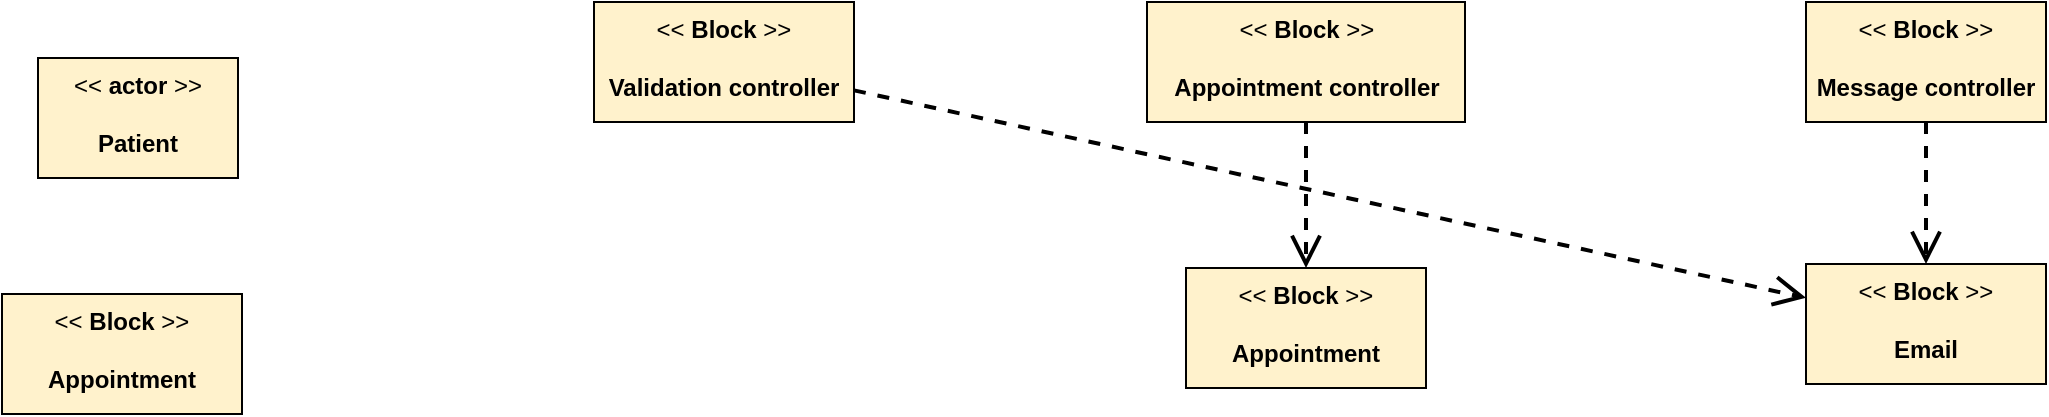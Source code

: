 <mxfile version="24.4.6" type="github">
  <diagram name="Página-1" id="veAcTTr-uMo2BwRwdgoh">
    <mxGraphModel dx="1602" dy="623" grid="0" gridSize="10" guides="1" tooltips="1" connect="1" arrows="1" fold="1" page="0" pageScale="1" pageWidth="827" pageHeight="1169" math="0" shadow="0">
      <root>
        <mxCell id="0" />
        <mxCell id="1" parent="0" />
        <mxCell id="EijkNXTmD60Fqz88mgRY-1" value="&amp;lt;&amp;lt; &lt;b&gt;Block &lt;/b&gt;&amp;gt;&amp;gt;&lt;div&gt;&lt;br&gt;&lt;b&gt;Validation controller&lt;/b&gt;&lt;/div&gt;" style="shape=rect;html=1;whiteSpace=wrap;align=center;verticalAlign=top;fillColor=#FFF2CC;" vertex="1" parent="1">
          <mxGeometry x="137" y="246" width="130" height="60" as="geometry" />
        </mxCell>
        <mxCell id="EijkNXTmD60Fqz88mgRY-2" value="&amp;lt;&amp;lt; &lt;b&gt;Block &lt;/b&gt;&amp;gt;&amp;gt;&lt;div&gt;&lt;br&gt;&lt;b&gt;Appointment controller&lt;/b&gt;&lt;/div&gt;" style="shape=rect;html=1;whiteSpace=wrap;align=center;verticalAlign=top;fillColor=#FFF2CC;" vertex="1" parent="1">
          <mxGeometry x="413.5" y="246" width="159" height="60" as="geometry" />
        </mxCell>
        <mxCell id="EijkNXTmD60Fqz88mgRY-3" value="&amp;lt;&amp;lt; &lt;b&gt;Block &lt;/b&gt;&amp;gt;&amp;gt;&lt;div&gt;&lt;br&gt;&lt;b&gt;Message controller&lt;/b&gt;&lt;/div&gt;" style="shape=rect;html=1;whiteSpace=wrap;align=center;verticalAlign=top;fillColor=#FFF2CC;" vertex="1" parent="1">
          <mxGeometry x="743" y="246" width="120" height="60" as="geometry" />
        </mxCell>
        <mxCell id="EijkNXTmD60Fqz88mgRY-4" value="&amp;lt;&amp;lt; &lt;b&gt;actor&amp;nbsp;&lt;/b&gt;&amp;gt;&amp;gt;&lt;div&gt;&lt;br&gt;&lt;b&gt;Patient&lt;/b&gt;&lt;/div&gt;" style="shape=rect;html=1;whiteSpace=wrap;align=center;verticalAlign=top;fillColor=#FFF2CC;" vertex="1" parent="1">
          <mxGeometry x="-141" y="274" width="100" height="60" as="geometry" />
        </mxCell>
        <mxCell id="EijkNXTmD60Fqz88mgRY-5" value="&amp;lt;&amp;lt; &lt;b&gt;Block &lt;/b&gt;&amp;gt;&amp;gt;&lt;div&gt;&lt;br&gt;&lt;b&gt;Appointment&lt;/b&gt;&lt;/div&gt;" style="shape=rect;html=1;whiteSpace=wrap;align=center;verticalAlign=top;fillColor=#FFF2CC;" vertex="1" parent="1">
          <mxGeometry x="-159" y="392" width="120" height="60" as="geometry" />
        </mxCell>
        <mxCell id="EijkNXTmD60Fqz88mgRY-6" value="&amp;lt;&amp;lt; &lt;b&gt;Block &lt;/b&gt;&amp;gt;&amp;gt;&lt;div&gt;&lt;br&gt;&lt;b&gt;Appointment&lt;/b&gt;&lt;/div&gt;" style="shape=rect;html=1;whiteSpace=wrap;align=center;verticalAlign=top;fillColor=#FFF2CC;" vertex="1" parent="1">
          <mxGeometry x="433" y="379" width="120" height="60" as="geometry" />
        </mxCell>
        <mxCell id="EijkNXTmD60Fqz88mgRY-7" value="&amp;lt;&amp;lt; &lt;b&gt;Block &lt;/b&gt;&amp;gt;&amp;gt;&lt;div&gt;&lt;br&gt;&lt;b&gt;Email&lt;/b&gt;&lt;/div&gt;" style="shape=rect;html=1;whiteSpace=wrap;align=center;verticalAlign=top;fillColor=#FFF2CC;" vertex="1" parent="1">
          <mxGeometry x="743" y="377" width="120" height="60" as="geometry" />
        </mxCell>
        <mxCell id="EijkNXTmD60Fqz88mgRY-12" value="" style="edgeStyle=none;html=1;endArrow=open;endSize=12;dashed=1;verticalAlign=bottom;rounded=0;strokeWidth=2;" edge="1" parent="1" source="EijkNXTmD60Fqz88mgRY-2" target="EijkNXTmD60Fqz88mgRY-6">
          <mxGeometry x="-0.002" y="6" width="160" relative="1" as="geometry">
            <mxPoint x="224" y="375" as="sourcePoint" />
            <mxPoint x="325" y="403" as="targetPoint" />
            <mxPoint as="offset" />
          </mxGeometry>
        </mxCell>
        <mxCell id="EijkNXTmD60Fqz88mgRY-13" value="" style="edgeStyle=none;html=1;endArrow=open;endSize=12;dashed=1;verticalAlign=bottom;rounded=0;strokeWidth=2;" edge="1" parent="1" source="EijkNXTmD60Fqz88mgRY-3" target="EijkNXTmD60Fqz88mgRY-7">
          <mxGeometry x="-0.002" y="6" width="160" relative="1" as="geometry">
            <mxPoint x="658" y="349" as="sourcePoint" />
            <mxPoint x="658" y="422" as="targetPoint" />
            <mxPoint as="offset" />
          </mxGeometry>
        </mxCell>
        <mxCell id="EijkNXTmD60Fqz88mgRY-14" value="" style="edgeStyle=none;html=1;endArrow=open;endSize=12;dashed=1;verticalAlign=bottom;rounded=0;strokeWidth=2;" edge="1" parent="1" source="EijkNXTmD60Fqz88mgRY-1" target="EijkNXTmD60Fqz88mgRY-7">
          <mxGeometry x="-0.002" y="6" width="160" relative="1" as="geometry">
            <mxPoint x="322" y="334" as="sourcePoint" />
            <mxPoint x="322" y="407" as="targetPoint" />
            <mxPoint as="offset" />
          </mxGeometry>
        </mxCell>
      </root>
    </mxGraphModel>
  </diagram>
</mxfile>
